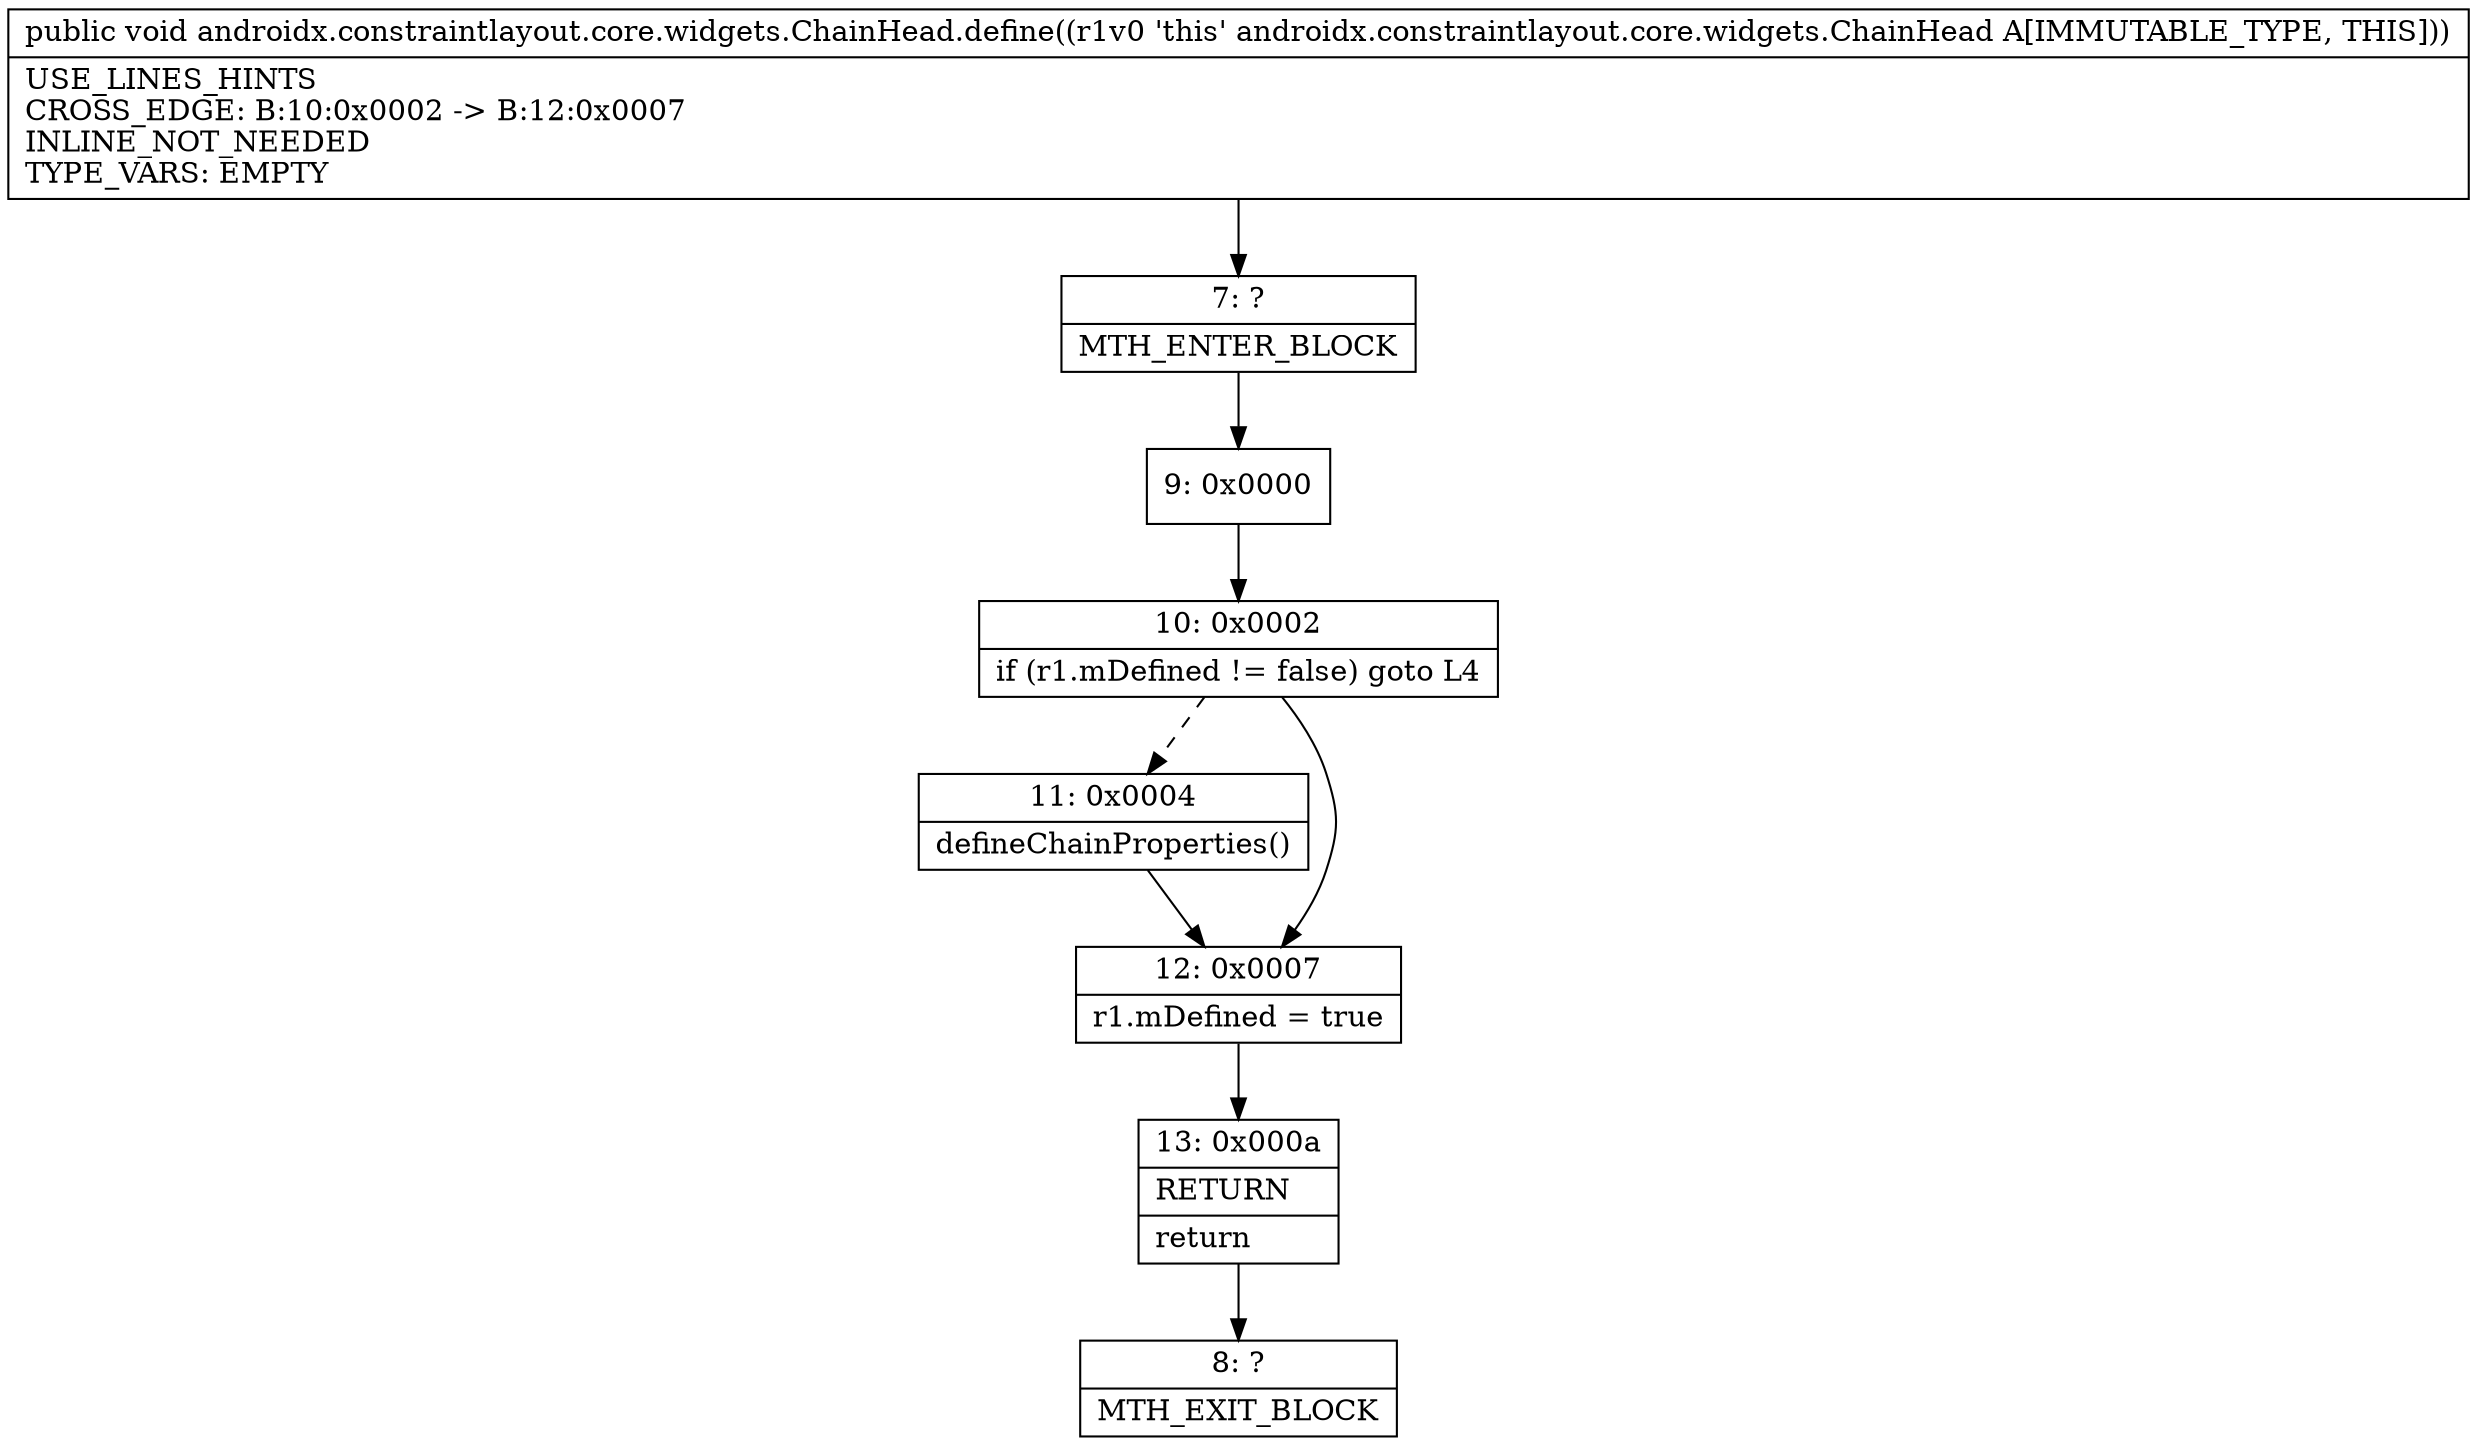 digraph "CFG forandroidx.constraintlayout.core.widgets.ChainHead.define()V" {
Node_7 [shape=record,label="{7\:\ ?|MTH_ENTER_BLOCK\l}"];
Node_9 [shape=record,label="{9\:\ 0x0000}"];
Node_10 [shape=record,label="{10\:\ 0x0002|if (r1.mDefined != false) goto L4\l}"];
Node_11 [shape=record,label="{11\:\ 0x0004|defineChainProperties()\l}"];
Node_12 [shape=record,label="{12\:\ 0x0007|r1.mDefined = true\l}"];
Node_13 [shape=record,label="{13\:\ 0x000a|RETURN\l|return\l}"];
Node_8 [shape=record,label="{8\:\ ?|MTH_EXIT_BLOCK\l}"];
MethodNode[shape=record,label="{public void androidx.constraintlayout.core.widgets.ChainHead.define((r1v0 'this' androidx.constraintlayout.core.widgets.ChainHead A[IMMUTABLE_TYPE, THIS]))  | USE_LINES_HINTS\lCROSS_EDGE: B:10:0x0002 \-\> B:12:0x0007\lINLINE_NOT_NEEDED\lTYPE_VARS: EMPTY\l}"];
MethodNode -> Node_7;Node_7 -> Node_9;
Node_9 -> Node_10;
Node_10 -> Node_11[style=dashed];
Node_10 -> Node_12;
Node_11 -> Node_12;
Node_12 -> Node_13;
Node_13 -> Node_8;
}


